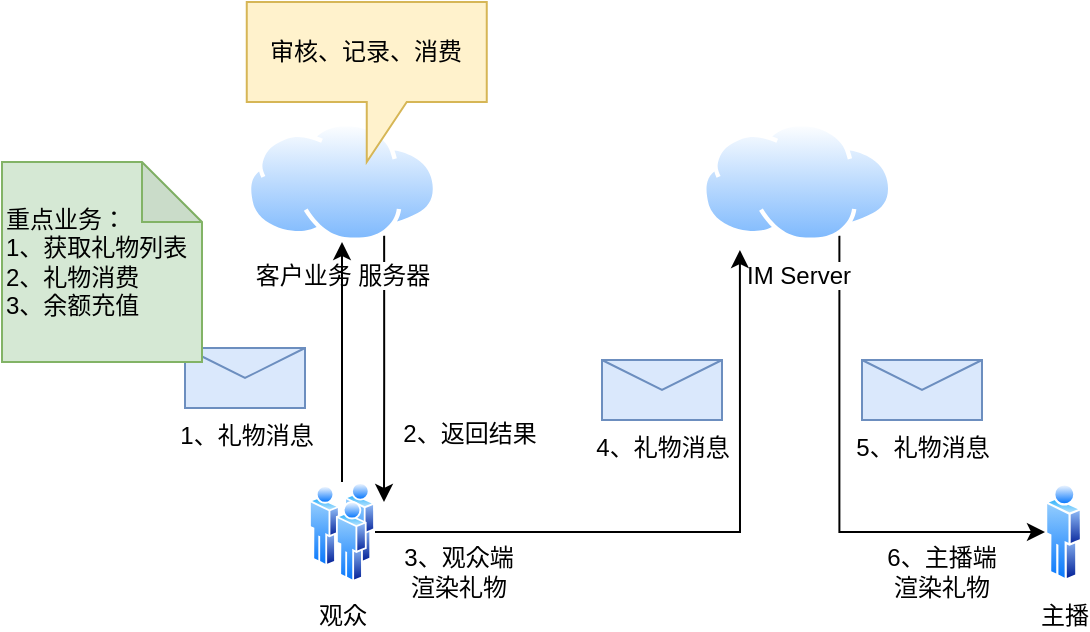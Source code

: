 <mxfile version="24.0.7" type="github">
  <diagram name="第 1 页" id="jcVEZMa674RAuCqElUsa">
    <mxGraphModel dx="1553" dy="1126" grid="1" gridSize="10" guides="1" tooltips="1" connect="1" arrows="1" fold="1" page="1" pageScale="1" pageWidth="827" pageHeight="1169" math="0" shadow="0">
      <root>
        <mxCell id="0" />
        <mxCell id="1" parent="0" />
        <mxCell id="g0dAhYQNbu406ivaat-B-29" style="edgeStyle=orthogonalEdgeStyle;rounded=0;orthogonalLoop=1;jettySize=auto;html=1;exitX=0.75;exitY=1;exitDx=0;exitDy=0;entryX=0;entryY=0.5;entryDx=0;entryDy=0;" edge="1" parent="1" source="g0dAhYQNbu406ivaat-B-1" target="g0dAhYQNbu406ivaat-B-4">
          <mxGeometry relative="1" as="geometry">
            <Array as="points">
              <mxPoint x="518" y="535" />
            </Array>
          </mxGeometry>
        </mxCell>
        <mxCell id="g0dAhYQNbu406ivaat-B-1" value="IM Server" style="image;aspect=fixed;perimeter=ellipsePerimeter;html=1;align=center;shadow=0;dashed=0;spacingTop=3;image=img/lib/active_directory/internet_cloud.svg;" vertex="1" parent="1">
          <mxGeometry x="450" y="330" width="95.24" height="60" as="geometry" />
        </mxCell>
        <mxCell id="g0dAhYQNbu406ivaat-B-26" style="edgeStyle=orthogonalEdgeStyle;rounded=0;orthogonalLoop=1;jettySize=auto;html=1;exitX=0.75;exitY=1;exitDx=0;exitDy=0;" edge="1" parent="1" source="g0dAhYQNbu406ivaat-B-2">
          <mxGeometry relative="1" as="geometry">
            <mxPoint x="291" y="520" as="targetPoint" />
          </mxGeometry>
        </mxCell>
        <mxCell id="g0dAhYQNbu406ivaat-B-2" value="客户业务 服务器" style="image;aspect=fixed;perimeter=ellipsePerimeter;html=1;align=center;shadow=0;dashed=0;spacingTop=3;image=img/lib/active_directory/internet_cloud.svg;" vertex="1" parent="1">
          <mxGeometry x="222.38" y="330" width="95.24" height="60" as="geometry" />
        </mxCell>
        <mxCell id="g0dAhYQNbu406ivaat-B-24" value="" style="edgeStyle=orthogonalEdgeStyle;rounded=0;orthogonalLoop=1;jettySize=auto;html=1;" edge="1" parent="1" source="g0dAhYQNbu406ivaat-B-3" target="g0dAhYQNbu406ivaat-B-2">
          <mxGeometry relative="1" as="geometry" />
        </mxCell>
        <mxCell id="g0dAhYQNbu406ivaat-B-3" value="观众" style="image;aspect=fixed;perimeter=ellipsePerimeter;html=1;align=center;shadow=0;dashed=0;spacingTop=3;image=img/lib/active_directory/users.svg;" vertex="1" parent="1">
          <mxGeometry x="253.5" y="510" width="33" height="50" as="geometry" />
        </mxCell>
        <mxCell id="g0dAhYQNbu406ivaat-B-4" value="主播" style="image;aspect=fixed;perimeter=ellipsePerimeter;html=1;align=center;shadow=0;dashed=0;spacingTop=3;image=img/lib/active_directory/user.svg;" vertex="1" parent="1">
          <mxGeometry x="621.5" y="510" width="18.5" height="50" as="geometry" />
        </mxCell>
        <mxCell id="g0dAhYQNbu406ivaat-B-13" value="审核、记录、消费" style="shape=callout;whiteSpace=wrap;html=1;perimeter=calloutPerimeter;fillColor=#fff2cc;strokeColor=#d6b656;" vertex="1" parent="1">
          <mxGeometry x="222.38" y="270" width="120" height="80" as="geometry" />
        </mxCell>
        <mxCell id="g0dAhYQNbu406ivaat-B-14" value="4、礼物消息" style="shape=message;html=1;html=1;outlineConnect=0;labelPosition=center;verticalLabelPosition=bottom;align=center;verticalAlign=top;fillColor=#dae8fc;strokeColor=#6c8ebf;" vertex="1" parent="1">
          <mxGeometry x="400" y="449" width="60" height="30" as="geometry" />
        </mxCell>
        <mxCell id="g0dAhYQNbu406ivaat-B-16" value="1、礼物消息" style="shape=message;html=1;html=1;outlineConnect=0;labelPosition=center;verticalLabelPosition=bottom;align=center;verticalAlign=top;fillColor=#dae8fc;strokeColor=#6c8ebf;" vertex="1" parent="1">
          <mxGeometry x="191.5" y="443" width="60" height="30" as="geometry" />
        </mxCell>
        <mxCell id="g0dAhYQNbu406ivaat-B-20" value="2、返回结果" style="text;html=1;align=center;verticalAlign=middle;whiteSpace=wrap;rounded=0;" vertex="1" parent="1">
          <mxGeometry x="297" y="471" width="73.5" height="30" as="geometry" />
        </mxCell>
        <mxCell id="g0dAhYQNbu406ivaat-B-21" value="5、礼物消息" style="shape=message;html=1;html=1;outlineConnect=0;labelPosition=center;verticalLabelPosition=bottom;align=center;verticalAlign=top;fillColor=#dae8fc;strokeColor=#6c8ebf;" vertex="1" parent="1">
          <mxGeometry x="530" y="449" width="60" height="30" as="geometry" />
        </mxCell>
        <mxCell id="g0dAhYQNbu406ivaat-B-27" style="edgeStyle=orthogonalEdgeStyle;rounded=0;orthogonalLoop=1;jettySize=auto;html=1;exitX=1;exitY=0.5;exitDx=0;exitDy=0;entryX=0.199;entryY=1.067;entryDx=0;entryDy=0;entryPerimeter=0;" edge="1" parent="1" source="g0dAhYQNbu406ivaat-B-3" target="g0dAhYQNbu406ivaat-B-1">
          <mxGeometry relative="1" as="geometry" />
        </mxCell>
        <mxCell id="g0dAhYQNbu406ivaat-B-37" value="6、主播端渲染礼物" style="text;html=1;align=center;verticalAlign=middle;whiteSpace=wrap;rounded=0;" vertex="1" parent="1">
          <mxGeometry x="540" y="540" width="60" height="30" as="geometry" />
        </mxCell>
        <mxCell id="g0dAhYQNbu406ivaat-B-38" value="3、观众端渲染礼物" style="text;html=1;align=center;verticalAlign=middle;whiteSpace=wrap;rounded=0;" vertex="1" parent="1">
          <mxGeometry x="297" y="540" width="63" height="30" as="geometry" />
        </mxCell>
        <mxCell id="g0dAhYQNbu406ivaat-B-39" value="&lt;div&gt;重点业务：&lt;/div&gt;1、获取礼物列表&lt;div&gt;2、礼物消费&lt;/div&gt;&lt;div&gt;3、余额充值&lt;/div&gt;" style="shape=note;whiteSpace=wrap;html=1;backgroundOutline=1;darkOpacity=0.05;align=left;fillColor=#d5e8d4;strokeColor=#82b366;" vertex="1" parent="1">
          <mxGeometry x="100" y="350" width="100" height="100" as="geometry" />
        </mxCell>
      </root>
    </mxGraphModel>
  </diagram>
</mxfile>

